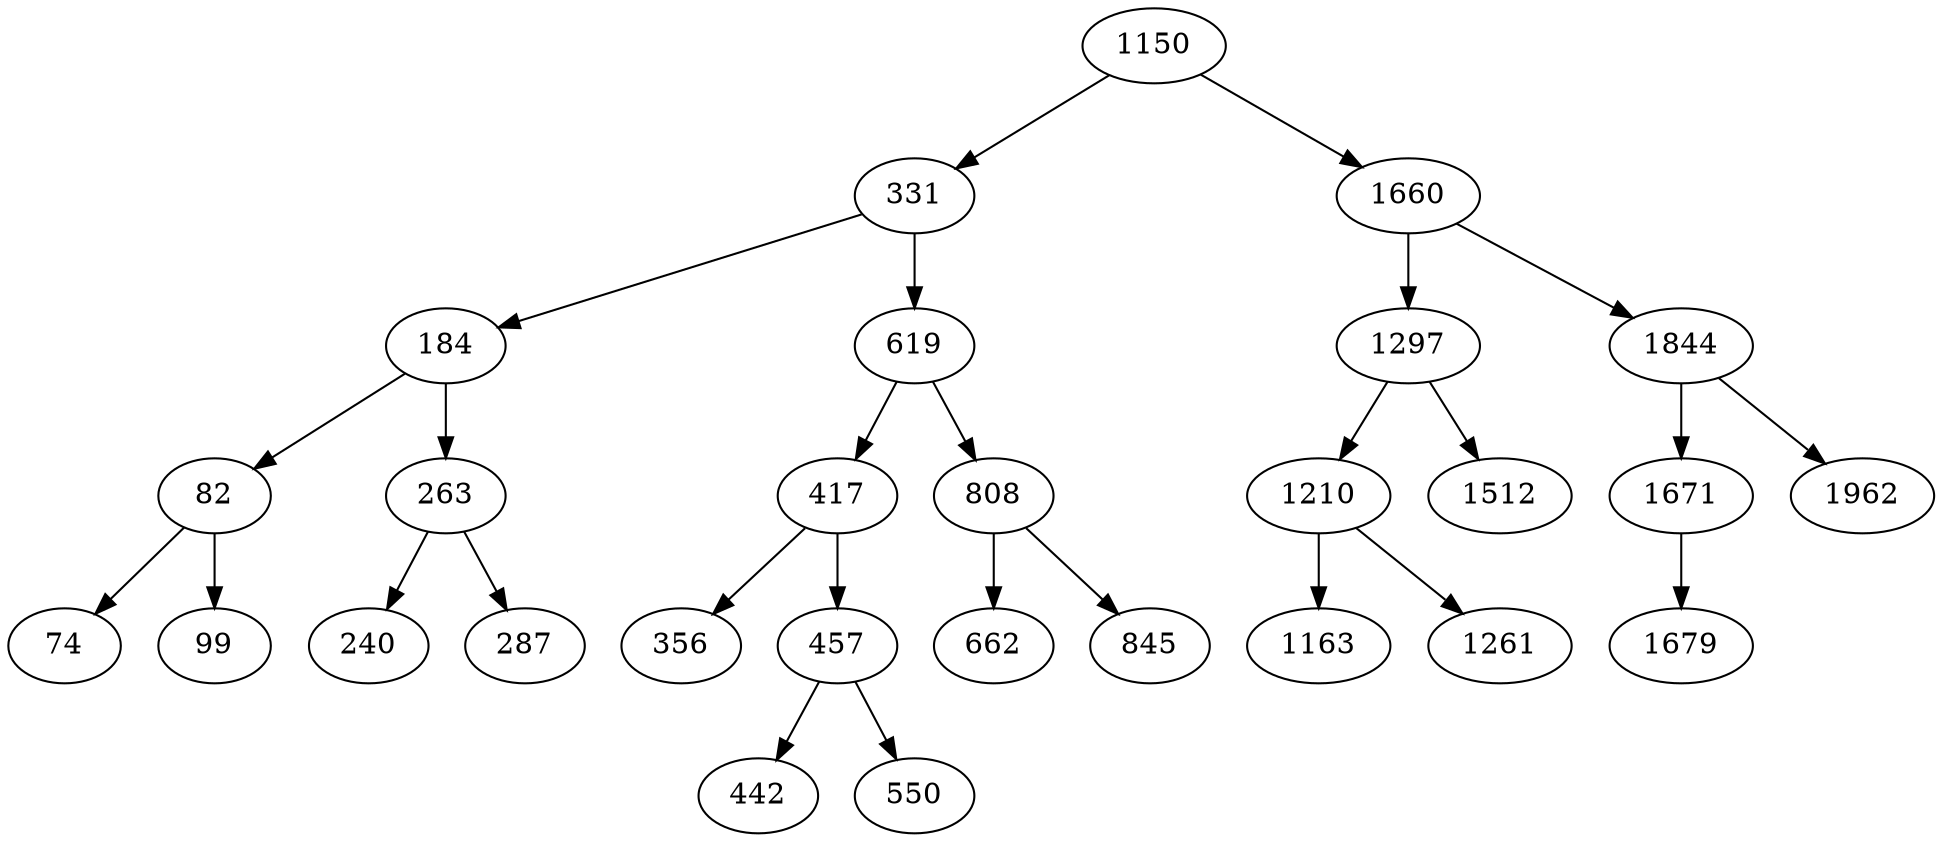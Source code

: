 digraph AVLBaum
{
1150 -> 331;
1150 -> 1660;
331 -> 184;
331 -> 619;
184 -> 82;
184 -> 263;
82 -> 74;
82 -> 99;
263 -> 240;
263 -> 287;
619 -> 417;
619 -> 808;
417 -> 356;
417 -> 457;
457 -> 442;
457 -> 550;
808 -> 662;
808 -> 845;
1660 -> 1297;
1660 -> 1844;
1297 -> 1210;
1297 -> 1512;
1210 -> 1163;
1210 -> 1261;
1844 -> 1671;
1844 -> 1962;
1671 -> 1679;
}
